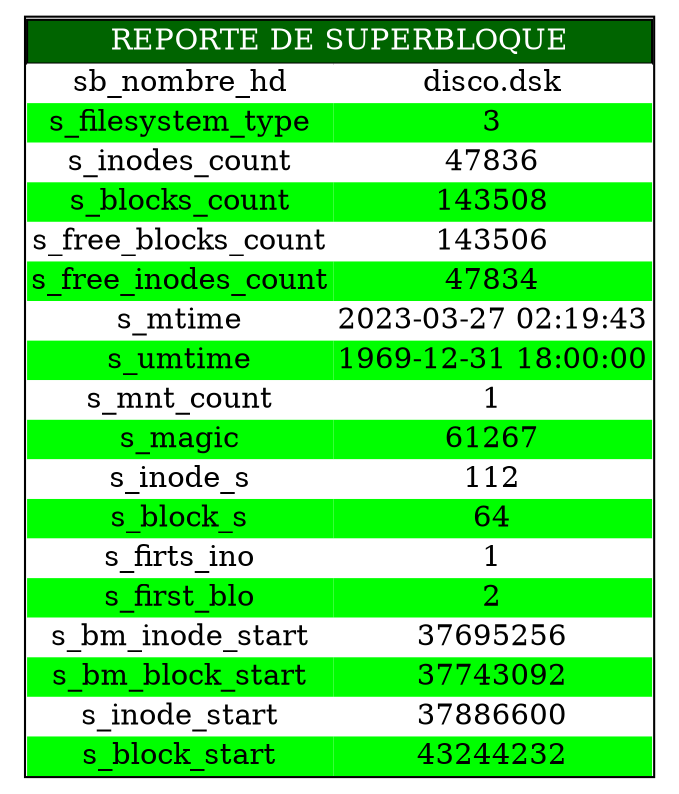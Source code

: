 digraph G {
node[shape=none]
start[label=<<table CELLSPACING="0"><tr><td colspan="2" bgcolor="darkgreen"><font color="white">REPORTE DE SUPERBLOQUE</font></td></tr><tr><td bgcolor="white" border="0">sb_nombre_hd</td><td bgcolor="white" border="0">disco.dsk</td>)</tr><tr><td bgcolor="green" border="0">s_filesystem_type</td><td bgcolor="green" border="0">3</td>)</tr><tr><td bgcolor="white" border="0">s_inodes_count</td><td bgcolor="white" border="0">47836</td>)</tr><tr><td bgcolor="green" border="0">s_blocks_count</td><td bgcolor="green" border="0">143508</td>)</tr><tr><td bgcolor="white" border="0">s_free_blocks_count</td><td bgcolor="white" border="0">143506</td>)</tr><tr><td bgcolor="green" border="0">s_free_inodes_count</td><td bgcolor="green" border="0">47834</td>)</tr><tr><td bgcolor="white" border="0">s_mtime</td><td bgcolor="white" border="0">2023-03-27 02:19:43</td>)</tr><tr><td bgcolor="green" border="0">s_umtime</td><td bgcolor="green" border="0">1969-12-31 18:00:00</td>)</tr><tr><td bgcolor="white" border="0">s_mnt_count</td><td bgcolor="white" border="0">1</td>)</tr><tr><td bgcolor="green" border="0">s_magic</td><td bgcolor="green" border="0">61267</td>)</tr><tr><td bgcolor="white" border="0">s_inode_s</td><td bgcolor="white" border="0">112</td>)</tr><tr><td bgcolor="green" border="0">s_block_s</td><td bgcolor="green" border="0">64</td>)</tr><tr><td bgcolor="white" border="0">s_firts_ino</td><td bgcolor="white" border="0">1</td>)</tr><tr><td bgcolor="green" border="0">s_first_blo</td><td bgcolor="green" border="0">2</td>)</tr><tr><td bgcolor="white" border="0">s_bm_inode_start</td><td bgcolor="white" border="0">37695256</td>)</tr><tr><td bgcolor="green" border="0">s_bm_block_start</td><td bgcolor="green" border="0">37743092</td>)</tr><tr><td bgcolor="white" border="0">s_inode_start</td><td bgcolor="white" border="0">37886600</td>)</tr><tr><td bgcolor="green" border="0">s_block_start</td><td bgcolor="green" border="0">43244232</td>)</tr></table>>];}